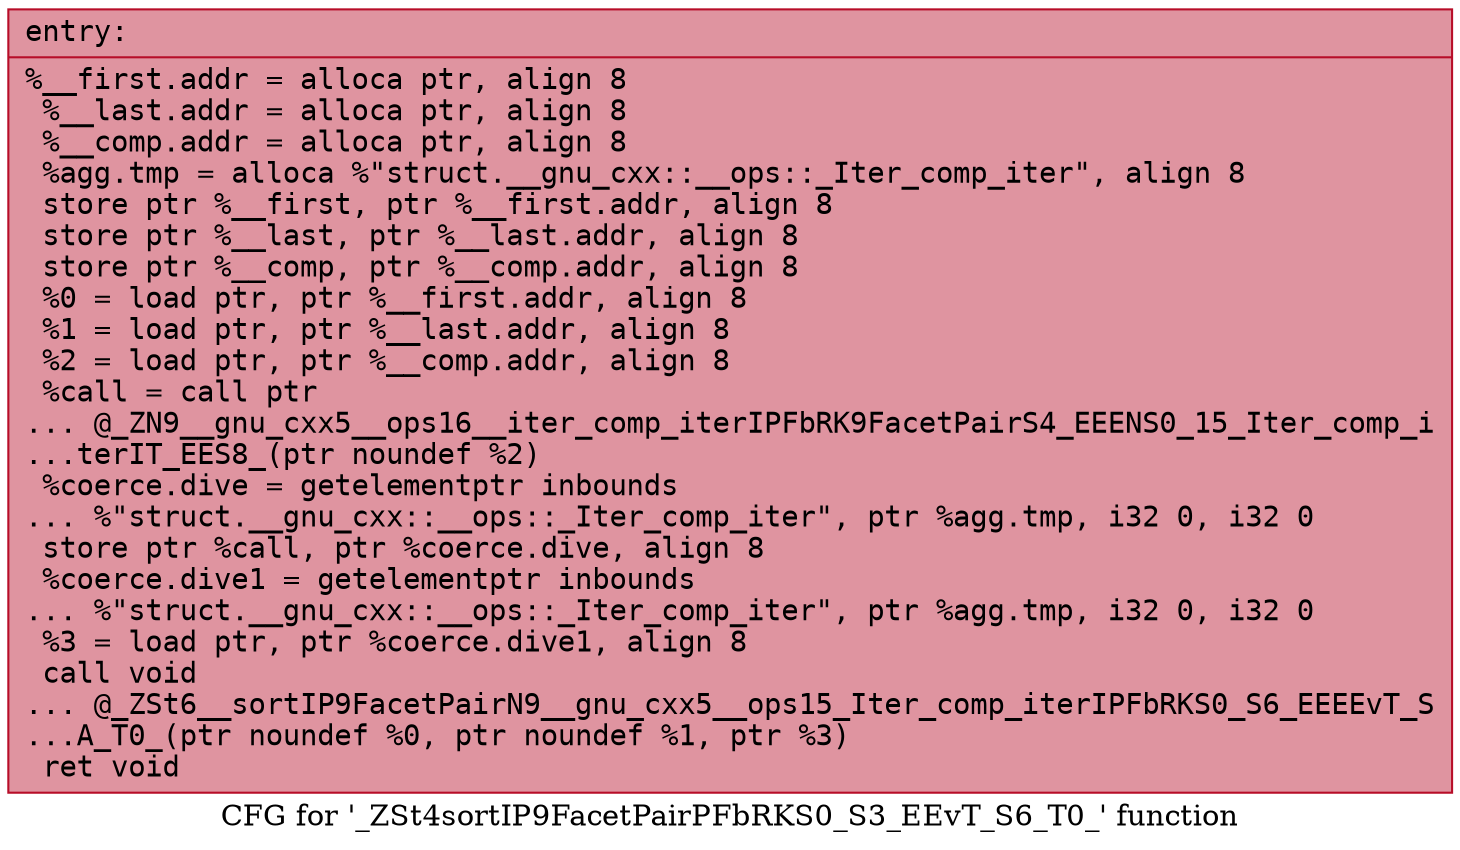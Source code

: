 digraph "CFG for '_ZSt4sortIP9FacetPairPFbRKS0_S3_EEvT_S6_T0_' function" {
	label="CFG for '_ZSt4sortIP9FacetPairPFbRKS0_S3_EEvT_S6_T0_' function";

	Node0x5606e0065d70 [shape=record,color="#b70d28ff", style=filled, fillcolor="#b70d2870" fontname="Courier",label="{entry:\l|  %__first.addr = alloca ptr, align 8\l  %__last.addr = alloca ptr, align 8\l  %__comp.addr = alloca ptr, align 8\l  %agg.tmp = alloca %\"struct.__gnu_cxx::__ops::_Iter_comp_iter\", align 8\l  store ptr %__first, ptr %__first.addr, align 8\l  store ptr %__last, ptr %__last.addr, align 8\l  store ptr %__comp, ptr %__comp.addr, align 8\l  %0 = load ptr, ptr %__first.addr, align 8\l  %1 = load ptr, ptr %__last.addr, align 8\l  %2 = load ptr, ptr %__comp.addr, align 8\l  %call = call ptr\l... @_ZN9__gnu_cxx5__ops16__iter_comp_iterIPFbRK9FacetPairS4_EEENS0_15_Iter_comp_i\l...terIT_EES8_(ptr noundef %2)\l  %coerce.dive = getelementptr inbounds\l... %\"struct.__gnu_cxx::__ops::_Iter_comp_iter\", ptr %agg.tmp, i32 0, i32 0\l  store ptr %call, ptr %coerce.dive, align 8\l  %coerce.dive1 = getelementptr inbounds\l... %\"struct.__gnu_cxx::__ops::_Iter_comp_iter\", ptr %agg.tmp, i32 0, i32 0\l  %3 = load ptr, ptr %coerce.dive1, align 8\l  call void\l... @_ZSt6__sortIP9FacetPairN9__gnu_cxx5__ops15_Iter_comp_iterIPFbRKS0_S6_EEEEvT_S\l...A_T0_(ptr noundef %0, ptr noundef %1, ptr %3)\l  ret void\l}"];
}
